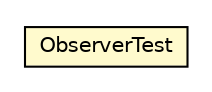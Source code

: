 #!/usr/local/bin/dot
#
# Class diagram 
# Generated by UMLGraph version R5_6_6-8-g8d7759 (http://www.umlgraph.org/)
#

digraph G {
	edge [fontname="Helvetica",fontsize=10,labelfontname="Helvetica",labelfontsize=10];
	node [fontname="Helvetica",fontsize=10,shape=plaintext];
	nodesep=0.25;
	ranksep=0.5;
	// org.dayatang.observer.domain.ObserverTest
	c35698 [label=<<table title="org.dayatang.observer.domain.ObserverTest" border="0" cellborder="1" cellspacing="0" cellpadding="2" port="p" bgcolor="lemonChiffon" href="./ObserverTest.html">
		<tr><td><table border="0" cellspacing="0" cellpadding="1">
<tr><td align="center" balign="center"> ObserverTest </td></tr>
		</table></td></tr>
		</table>>, URL="./ObserverTest.html", fontname="Helvetica", fontcolor="black", fontsize=10.0];
}

